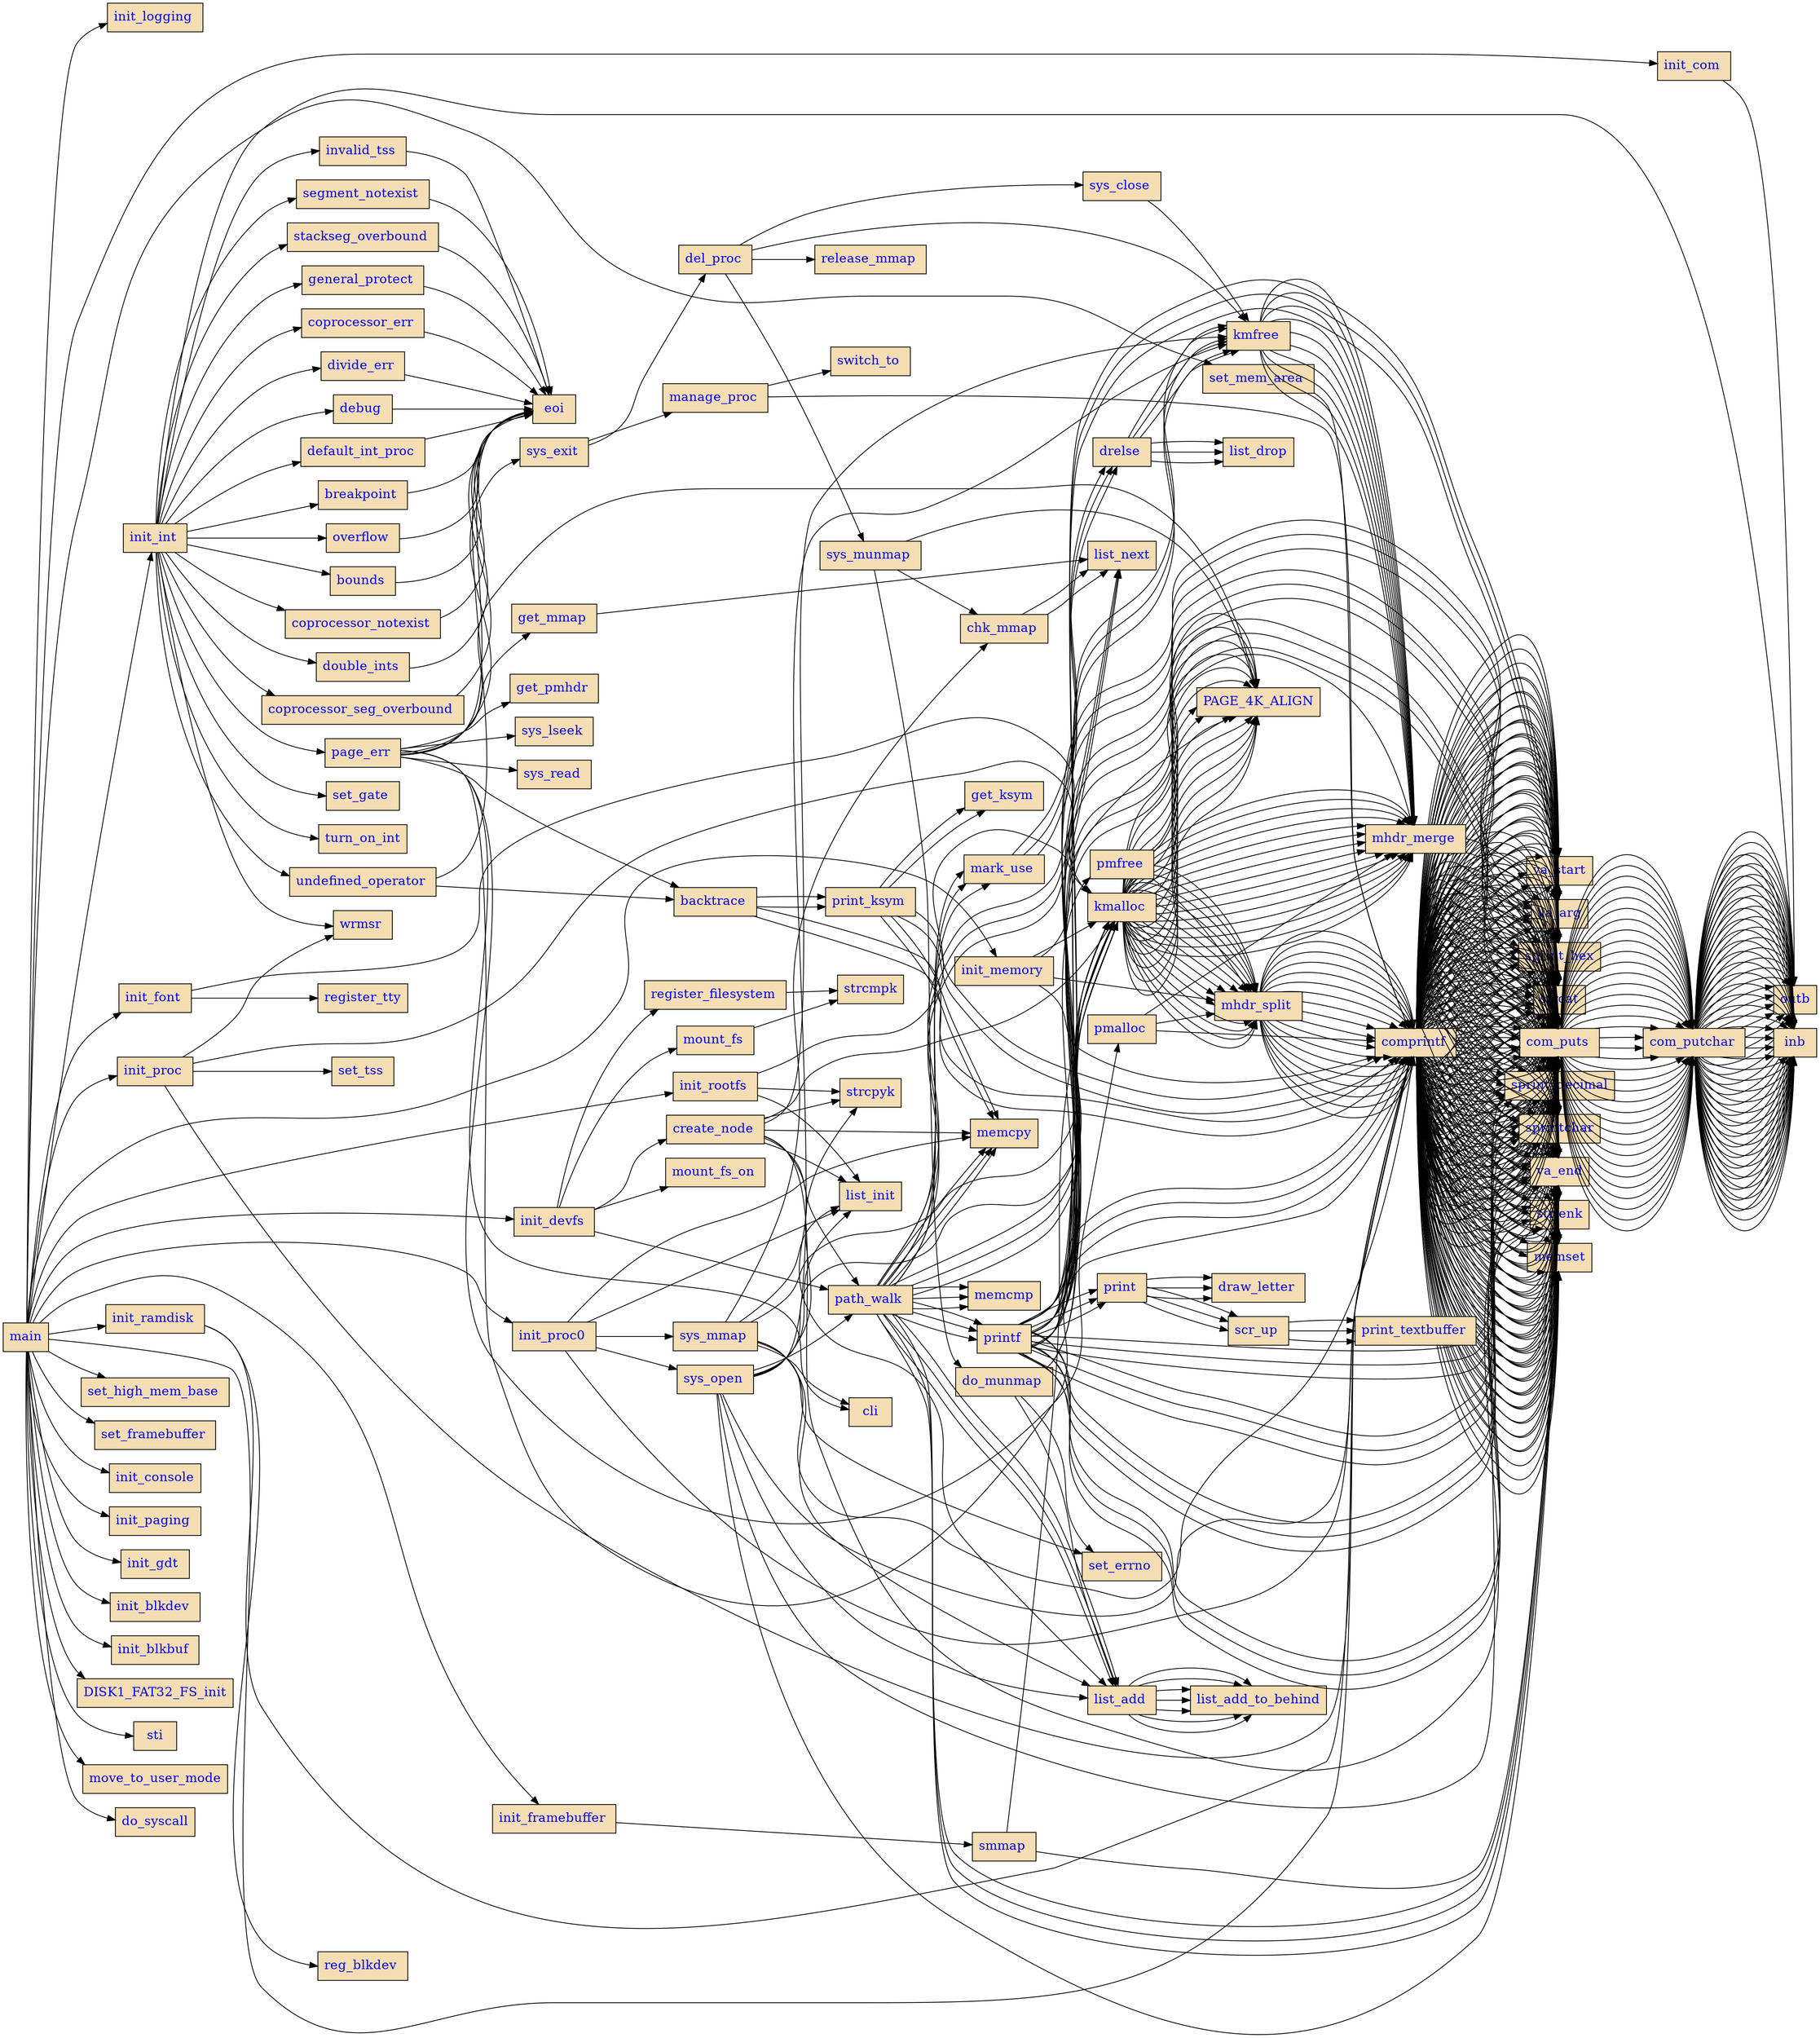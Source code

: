 digraph G{
	rankdir=LR;
	size="1920,1080";
	node [fontsize=16,fontcolor=blue,style=filled,fillcolor=Wheat,shape=box];
	"main" -> "init_logging ";
	"main" -> "init_com ";
	"init_com " -> "outb";
	"main" -> "comprintf ";
	"comprintf " -> "strlenk";
	"comprintf " -> "memset";
	"comprintf " -> "va_start";
	"comprintf " -> "va_arg";
	"comprintf " -> "sprint_hex";
	"comprintf " -> "strcat";
	"comprintf " -> "sprint_decimal";
	"comprintf " -> "sprintchar";
	"comprintf " -> "va_end";
	"comprintf " -> "com_puts ";
	"com_puts " -> "com_putchar ";
	"com_putchar " -> "inb";
	"com_putchar " -> "outb";
	"main" -> "set_high_mem_base ";
	"main" -> "set_mem_area ";
	"set_mem_area " -> "comprintf ";
	"comprintf " -> "strlenk";
	"comprintf " -> "memset";
	"comprintf " -> "va_start";
	"comprintf " -> "va_arg";
	"comprintf " -> "sprint_hex";
	"comprintf " -> "strcat";
	"comprintf " -> "sprint_decimal";
	"comprintf " -> "sprintchar";
	"comprintf " -> "va_end";
	"comprintf " -> "com_puts ";
	"com_puts " -> "com_putchar ";
	"com_putchar " -> "inb";
	"com_putchar " -> "outb";
	"main" -> "set_framebuffer ";
	"main" -> "init_memory ";
	"init_memory " -> "PAGE_4K_ALIGN";
	"init_memory " -> "comprintf ";
	"comprintf " -> "strlenk";
	"comprintf " -> "memset";
	"comprintf " -> "va_start";
	"comprintf " -> "va_arg";
	"comprintf " -> "sprint_hex";
	"comprintf " -> "strcat";
	"comprintf " -> "sprint_decimal";
	"comprintf " -> "sprintchar";
	"comprintf " -> "va_end";
	"comprintf " -> "com_puts ";
	"com_puts " -> "com_putchar ";
	"com_putchar " -> "inb";
	"com_putchar " -> "outb";
	"init_memory " -> "kmalloc ";
	"kmalloc " -> "PAGE_4K_ALIGN";
	"kmalloc " -> "mhdr_split ";
	"mhdr_split " -> "comprintf ";
	"comprintf " -> "strlenk";
	"comprintf " -> "memset";
	"comprintf " -> "va_start";
	"comprintf " -> "va_arg";
	"comprintf " -> "sprint_hex";
	"comprintf " -> "strcat";
	"comprintf " -> "sprint_decimal";
	"comprintf " -> "sprintchar";
	"comprintf " -> "va_end";
	"comprintf " -> "com_puts ";
	"com_puts " -> "com_putchar ";
	"com_putchar " -> "inb";
	"com_putchar " -> "outb";
	"kmalloc " -> "mhdr_merge ";
	"init_memory " -> "mhdr_split ";
	"mhdr_split " -> "comprintf ";
	"comprintf " -> "strlenk";
	"comprintf " -> "memset";
	"comprintf " -> "va_start";
	"comprintf " -> "va_arg";
	"comprintf " -> "sprint_hex";
	"comprintf " -> "strcat";
	"comprintf " -> "sprint_decimal";
	"comprintf " -> "sprintchar";
	"comprintf " -> "va_end";
	"comprintf " -> "com_puts ";
	"com_puts " -> "com_putchar ";
	"com_putchar " -> "inb";
	"com_putchar " -> "outb";
	"main" -> "init_int ";
	"init_int " -> "set_gate ";
	"init_int " -> "divide_err ";
	"divide_err " -> "eoi";
	"init_int " -> "debug ";
	"debug " -> "eoi";
	"init_int " -> "default_int_proc ";
	"default_int_proc " -> "eoi";
	"init_int " -> "breakpoint ";
	"breakpoint " -> "eoi";
	"init_int " -> "overflow ";
	"overflow " -> "eoi";
	"init_int " -> "bounds ";
	"bounds " -> "eoi";
	"init_int " -> "undefined_operator ";
	"undefined_operator " -> "eoi";
	"undefined_operator " -> "backtrace ";
	"backtrace " -> "comprintf ";
	"comprintf " -> "strlenk";
	"comprintf " -> "memset";
	"comprintf " -> "va_start";
	"comprintf " -> "va_arg";
	"comprintf " -> "sprint_hex";
	"comprintf " -> "strcat";
	"comprintf " -> "sprint_decimal";
	"comprintf " -> "sprintchar";
	"comprintf " -> "va_end";
	"comprintf " -> "com_puts ";
	"com_puts " -> "com_putchar ";
	"com_putchar " -> "inb";
	"com_putchar " -> "outb";
	"backtrace " -> "print_ksym ";
	"print_ksym " -> "get_ksym ";
	"print_ksym " -> "comprintf ";
	"comprintf " -> "strlenk";
	"comprintf " -> "memset";
	"comprintf " -> "va_start";
	"comprintf " -> "va_arg";
	"comprintf " -> "sprint_hex";
	"comprintf " -> "strcat";
	"comprintf " -> "sprint_decimal";
	"comprintf " -> "sprintchar";
	"comprintf " -> "va_end";
	"comprintf " -> "com_puts ";
	"com_puts " -> "com_putchar ";
	"com_putchar " -> "inb";
	"com_putchar " -> "outb";
	"print_ksym " -> "memcpy";
	"init_int " -> "coprocessor_notexist ";
	"coprocessor_notexist " -> "eoi";
	"init_int " -> "double_ints ";
	"double_ints " -> "eoi";
	"init_int " -> "coprocessor_seg_overbound ";
	"coprocessor_seg_overbound " -> "eoi";
	"init_int " -> "invalid_tss ";
	"invalid_tss " -> "eoi";
	"init_int " -> "segment_notexist ";
	"segment_notexist " -> "eoi";
	"init_int " -> "stackseg_overbound ";
	"stackseg_overbound " -> "eoi";
	"init_int " -> "general_protect ";
	"general_protect " -> "eoi";
	"init_int " -> "page_err ";
	"page_err " -> "cli";
	"page_err " -> "comprintf ";
	"comprintf " -> "strlenk";
	"comprintf " -> "memset";
	"comprintf " -> "va_start";
	"comprintf " -> "va_arg";
	"comprintf " -> "sprint_hex";
	"comprintf " -> "strcat";
	"comprintf " -> "sprint_decimal";
	"comprintf " -> "sprintchar";
	"comprintf " -> "va_end";
	"comprintf " -> "com_puts ";
	"com_puts " -> "com_putchar ";
	"com_putchar " -> "inb";
	"com_putchar " -> "outb";
	"page_err " -> "backtrace ";
	"backtrace " -> "comprintf ";
	"comprintf " -> "strlenk";
	"comprintf " -> "memset";
	"comprintf " -> "va_start";
	"comprintf " -> "va_arg";
	"comprintf " -> "sprint_hex";
	"comprintf " -> "strcat";
	"comprintf " -> "sprint_decimal";
	"comprintf " -> "sprintchar";
	"comprintf " -> "va_end";
	"comprintf " -> "com_puts ";
	"com_puts " -> "com_putchar ";
	"com_putchar " -> "inb";
	"com_putchar " -> "outb";
	"backtrace " -> "print_ksym ";
	"print_ksym " -> "get_ksym ";
	"print_ksym " -> "comprintf ";
	"comprintf " -> "strlenk";
	"comprintf " -> "memset";
	"comprintf " -> "va_start";
	"comprintf " -> "va_arg";
	"comprintf " -> "sprint_hex";
	"comprintf " -> "strcat";
	"comprintf " -> "sprint_decimal";
	"comprintf " -> "sprintchar";
	"comprintf " -> "va_end";
	"comprintf " -> "com_puts ";
	"com_puts " -> "com_putchar ";
	"com_putchar " -> "inb";
	"com_putchar " -> "outb";
	"print_ksym " -> "memcpy";
	"page_err " -> "get_mmap ";
	"get_mmap " -> "list_next";
	"page_err " -> "pmalloc ";
	"pmalloc " -> "mhdr_split ";
	"mhdr_split " -> "comprintf ";
	"comprintf " -> "strlenk";
	"comprintf " -> "memset";
	"comprintf " -> "va_start";
	"comprintf " -> "va_arg";
	"comprintf " -> "sprint_hex";
	"comprintf " -> "strcat";
	"comprintf " -> "sprint_decimal";
	"comprintf " -> "sprintchar";
	"comprintf " -> "va_end";
	"comprintf " -> "com_puts ";
	"com_puts " -> "com_putchar ";
	"com_putchar " -> "inb";
	"com_putchar " -> "outb";
	"pmalloc " -> "mhdr_merge ";
	"pmalloc " -> "comprintf ";
	"comprintf " -> "strlenk";
	"comprintf " -> "memset";
	"comprintf " -> "va_start";
	"comprintf " -> "va_arg";
	"comprintf " -> "sprint_hex";
	"comprintf " -> "strcat";
	"comprintf " -> "sprint_decimal";
	"comprintf " -> "sprintchar";
	"comprintf " -> "va_end";
	"comprintf " -> "com_puts ";
	"com_puts " -> "com_putchar ";
	"com_putchar " -> "inb";
	"com_putchar " -> "outb";
	"page_err " -> "PAGE_4K_ALIGN";
	"page_err " -> "get_pmhdr ";
	"page_err " -> "sys_lseek ";
	"page_err " -> "sys_read ";
	"page_err " -> "sys_exit ";
	"sys_exit " -> "del_proc ";
	"del_proc " -> "release_mmap ";
	"del_proc " -> "kmfree ";
	"kmfree " -> "mhdr_merge ";
	"del_proc " -> "sys_munmap ";
	"sys_munmap " -> "PAGE_4K_ALIGN";
	"sys_munmap " -> "chk_mmap ";
	"chk_mmap " -> "list_next";
	"sys_munmap " -> "do_munmap ";
	"do_munmap " -> "kmalloc ";
	"kmalloc " -> "PAGE_4K_ALIGN";
	"kmalloc " -> "mhdr_split ";
	"mhdr_split " -> "comprintf ";
	"comprintf " -> "strlenk";
	"comprintf " -> "memset";
	"comprintf " -> "va_start";
	"comprintf " -> "va_arg";
	"comprintf " -> "sprint_hex";
	"comprintf " -> "strcat";
	"comprintf " -> "sprint_decimal";
	"comprintf " -> "sprintchar";
	"comprintf " -> "va_end";
	"comprintf " -> "com_puts ";
	"com_puts " -> "com_putchar ";
	"com_putchar " -> "inb";
	"com_putchar " -> "outb";
	"kmalloc " -> "mhdr_merge ";
	"do_munmap " -> "list_add ";
	"list_add " -> "list_add_to_behind";
	"do_munmap " -> "pmfree ";
	"pmfree " -> "mhdr_split ";
	"mhdr_split " -> "comprintf ";
	"comprintf " -> "strlenk";
	"comprintf " -> "memset";
	"comprintf " -> "va_start";
	"comprintf " -> "va_arg";
	"comprintf " -> "sprint_hex";
	"comprintf " -> "strcat";
	"comprintf " -> "sprint_decimal";
	"comprintf " -> "sprintchar";
	"comprintf " -> "va_end";
	"comprintf " -> "com_puts ";
	"com_puts " -> "com_putchar ";
	"com_putchar " -> "inb";
	"com_putchar " -> "outb";
	"pmfree " -> "mhdr_merge ";
	"do_munmap " -> "set_errno ";
	"del_proc " -> "sys_close ";
	"sys_close " -> "kmfree ";
	"kmfree " -> "mhdr_merge ";
	"sys_exit " -> "manage_proc ";
	"manage_proc " -> "comprintf ";
	"comprintf " -> "strlenk";
	"comprintf " -> "memset";
	"comprintf " -> "va_start";
	"comprintf " -> "va_arg";
	"comprintf " -> "sprint_hex";
	"comprintf " -> "strcat";
	"comprintf " -> "sprint_decimal";
	"comprintf " -> "sprintchar";
	"comprintf " -> "va_end";
	"comprintf " -> "com_puts ";
	"com_puts " -> "com_putchar ";
	"com_putchar " -> "inb";
	"com_putchar " -> "outb";
	"manage_proc " -> "switch_to ";
	"page_err " -> "eoi";
	"init_int " -> "coprocessor_err ";
	"coprocessor_err " -> "eoi";
	"init_int " -> "outb";
	"init_int " -> "turn_on_int";
	"init_int " -> "wrmsr ";
	"main" -> "init_console";
	"main" -> "init_framebuffer ";
	"init_framebuffer " -> "smmap ";
	"smmap " -> "kmalloc ";
	"kmalloc " -> "PAGE_4K_ALIGN";
	"kmalloc " -> "mhdr_split ";
	"mhdr_split " -> "comprintf ";
	"comprintf " -> "strlenk";
	"comprintf " -> "memset";
	"comprintf " -> "va_start";
	"comprintf " -> "va_arg";
	"comprintf " -> "sprint_hex";
	"comprintf " -> "strcat";
	"comprintf " -> "sprint_decimal";
	"comprintf " -> "sprintchar";
	"comprintf " -> "va_end";
	"comprintf " -> "com_puts ";
	"com_puts " -> "com_putchar ";
	"com_putchar " -> "inb";
	"com_putchar " -> "outb";
	"kmalloc " -> "mhdr_merge ";
	"smmap " -> "memset";
	"main" -> "init_font ";
	"init_font " -> "kmalloc ";
	"kmalloc " -> "PAGE_4K_ALIGN";
	"kmalloc " -> "mhdr_split ";
	"mhdr_split " -> "comprintf ";
	"comprintf " -> "strlenk";
	"comprintf " -> "memset";
	"comprintf " -> "va_start";
	"comprintf " -> "va_arg";
	"comprintf " -> "sprint_hex";
	"comprintf " -> "strcat";
	"comprintf " -> "sprint_decimal";
	"comprintf " -> "sprintchar";
	"comprintf " -> "va_end";
	"comprintf " -> "com_puts ";
	"com_puts " -> "com_putchar ";
	"com_putchar " -> "inb";
	"com_putchar " -> "outb";
	"kmalloc " -> "mhdr_merge ";
	"init_font " -> "register_tty";
	"main" -> "init_paging ";
	"main" -> "init_gdt ";
	"main" -> "init_blkdev ";
	"main" -> "init_blkbuf ";
	"main" -> "init_ramdisk ";
	"init_ramdisk " -> "comprintf ";
	"comprintf " -> "strlenk";
	"comprintf " -> "memset";
	"comprintf " -> "va_start";
	"comprintf " -> "va_arg";
	"comprintf " -> "sprint_hex";
	"comprintf " -> "strcat";
	"comprintf " -> "sprint_decimal";
	"comprintf " -> "sprintchar";
	"comprintf " -> "va_end";
	"comprintf " -> "com_puts ";
	"com_puts " -> "com_putchar ";
	"com_putchar " -> "inb";
	"com_putchar " -> "outb";
	"init_ramdisk " -> "reg_blkdev ";
	"main" -> "init_rootfs ";
	"init_rootfs " -> "kmalloc ";
	"kmalloc " -> "PAGE_4K_ALIGN";
	"kmalloc " -> "mhdr_split ";
	"mhdr_split " -> "comprintf ";
	"comprintf " -> "strlenk";
	"comprintf " -> "memset";
	"comprintf " -> "va_start";
	"comprintf " -> "va_arg";
	"comprintf " -> "sprint_hex";
	"comprintf " -> "strcat";
	"comprintf " -> "sprint_decimal";
	"comprintf " -> "sprintchar";
	"comprintf " -> "va_end";
	"comprintf " -> "com_puts ";
	"com_puts " -> "com_putchar ";
	"com_putchar " -> "inb";
	"com_putchar " -> "outb";
	"kmalloc " -> "mhdr_merge ";
	"init_rootfs " -> "strcpyk";
	"init_rootfs " -> "list_init";
	"main" -> "init_proc ";
	"init_proc " -> "kmalloc ";
	"kmalloc " -> "PAGE_4K_ALIGN";
	"kmalloc " -> "mhdr_split ";
	"mhdr_split " -> "comprintf ";
	"comprintf " -> "strlenk";
	"comprintf " -> "memset";
	"comprintf " -> "va_start";
	"comprintf " -> "va_arg";
	"comprintf " -> "sprint_hex";
	"comprintf " -> "strcat";
	"comprintf " -> "sprint_decimal";
	"comprintf " -> "sprintchar";
	"comprintf " -> "va_end";
	"comprintf " -> "com_puts ";
	"com_puts " -> "com_putchar ";
	"com_putchar " -> "inb";
	"com_putchar " -> "outb";
	"kmalloc " -> "mhdr_merge ";
	"init_proc " -> "set_tss ";
	"init_proc " -> "wrmsr ";
	"init_proc " -> "comprintf ";
	"comprintf " -> "strlenk";
	"comprintf " -> "memset";
	"comprintf " -> "va_start";
	"comprintf " -> "va_arg";
	"comprintf " -> "sprint_hex";
	"comprintf " -> "strcat";
	"comprintf " -> "sprint_decimal";
	"comprintf " -> "sprintchar";
	"comprintf " -> "va_end";
	"comprintf " -> "com_puts ";
	"com_puts " -> "com_putchar ";
	"com_putchar " -> "inb";
	"com_putchar " -> "outb";
	"main" -> "DISK1_FAT32_FS_init";
	"main" -> "init_devfs ";
	"init_devfs " -> "register_filesystem ";
	"register_filesystem " -> "strcmpk";
	"init_devfs " -> "mount_fs ";
	"mount_fs " -> "strcmpk";
	"init_devfs " -> "path_walk ";
	"path_walk " -> "memcmp";
	"path_walk " -> "list_next";
	"path_walk " -> "kmalloc ";
	"kmalloc " -> "PAGE_4K_ALIGN";
	"kmalloc " -> "mhdr_split ";
	"mhdr_split " -> "comprintf ";
	"comprintf " -> "strlenk";
	"comprintf " -> "memset";
	"comprintf " -> "va_start";
	"comprintf " -> "va_arg";
	"comprintf " -> "sprint_hex";
	"comprintf " -> "strcat";
	"comprintf " -> "sprint_decimal";
	"comprintf " -> "sprintchar";
	"comprintf " -> "va_end";
	"comprintf " -> "com_puts ";
	"com_puts " -> "com_putchar ";
	"com_putchar " -> "inb";
	"com_putchar " -> "outb";
	"kmalloc " -> "mhdr_merge ";
	"path_walk " -> "memset";
	"path_walk " -> "memcpy";
	"path_walk " -> "printf ";
	"printf " -> "strlenk";
	"printf " -> "kmalloc ";
	"kmalloc " -> "PAGE_4K_ALIGN";
	"kmalloc " -> "mhdr_split ";
	"mhdr_split " -> "comprintf ";
	"comprintf " -> "strlenk";
	"comprintf " -> "memset";
	"comprintf " -> "va_start";
	"comprintf " -> "va_arg";
	"comprintf " -> "sprint_hex";
	"comprintf " -> "strcat";
	"comprintf " -> "sprint_decimal";
	"comprintf " -> "sprintchar";
	"comprintf " -> "va_end";
	"comprintf " -> "com_puts ";
	"com_puts " -> "com_putchar ";
	"com_putchar " -> "inb";
	"com_putchar " -> "outb";
	"kmalloc " -> "mhdr_merge ";
	"printf " -> "va_start";
	"printf " -> "va_arg";
	"printf " -> "sprint_hex";
	"printf " -> "strcat";
	"printf " -> "sprint_decimal";
	"printf " -> "sprintchar";
	"printf " -> "va_end";
	"printf " -> "print ";
	"print " -> "draw_letter ";
	"print " -> "scr_up ";
	"scr_up " -> "print_textbuffer ";
	"printf " -> "comprintf ";
	"comprintf " -> "strlenk";
	"comprintf " -> "memset";
	"comprintf " -> "va_start";
	"comprintf " -> "va_arg";
	"comprintf " -> "sprint_hex";
	"comprintf " -> "strcat";
	"comprintf " -> "sprint_decimal";
	"comprintf " -> "sprintchar";
	"comprintf " -> "va_end";
	"comprintf " -> "com_puts ";
	"com_puts " -> "com_putchar ";
	"com_putchar " -> "inb";
	"com_putchar " -> "outb";
	"printf " -> "kmfree ";
	"kmfree " -> "mhdr_merge ";
	"path_walk " -> "list_add ";
	"list_add " -> "list_add_to_behind";
	"path_walk " -> "mark_use ";
	"mark_use " -> "drelse ";
	"drelse " -> "list_drop";
	"drelse " -> "kmfree ";
	"kmfree " -> "mhdr_merge ";
	"init_devfs " -> "mount_fs_on ";
	"init_devfs " -> "create_node ";
	"create_node " -> "kmalloc ";
	"kmalloc " -> "PAGE_4K_ALIGN";
	"kmalloc " -> "mhdr_split ";
	"mhdr_split " -> "comprintf ";
	"comprintf " -> "strlenk";
	"comprintf " -> "memset";
	"comprintf " -> "va_start";
	"comprintf " -> "va_arg";
	"comprintf " -> "sprint_hex";
	"comprintf " -> "strcat";
	"comprintf " -> "sprint_decimal";
	"comprintf " -> "sprintchar";
	"comprintf " -> "va_end";
	"comprintf " -> "com_puts ";
	"com_puts " -> "com_putchar ";
	"com_putchar " -> "inb";
	"com_putchar " -> "outb";
	"kmalloc " -> "mhdr_merge ";
	"create_node " -> "memcpy";
	"create_node " -> "path_walk ";
	"path_walk " -> "memcmp";
	"path_walk " -> "list_next";
	"path_walk " -> "kmalloc ";
	"kmalloc " -> "PAGE_4K_ALIGN";
	"kmalloc " -> "mhdr_split ";
	"mhdr_split " -> "comprintf ";
	"comprintf " -> "strlenk";
	"comprintf " -> "memset";
	"comprintf " -> "va_start";
	"comprintf " -> "va_arg";
	"comprintf " -> "sprint_hex";
	"comprintf " -> "strcat";
	"comprintf " -> "sprint_decimal";
	"comprintf " -> "sprintchar";
	"comprintf " -> "va_end";
	"comprintf " -> "com_puts ";
	"com_puts " -> "com_putchar ";
	"com_putchar " -> "inb";
	"com_putchar " -> "outb";
	"kmalloc " -> "mhdr_merge ";
	"path_walk " -> "memset";
	"path_walk " -> "memcpy";
	"path_walk " -> "printf ";
	"printf " -> "strlenk";
	"printf " -> "kmalloc ";
	"kmalloc " -> "PAGE_4K_ALIGN";
	"kmalloc " -> "mhdr_split ";
	"mhdr_split " -> "comprintf ";
	"comprintf " -> "strlenk";
	"comprintf " -> "memset";
	"comprintf " -> "va_start";
	"comprintf " -> "va_arg";
	"comprintf " -> "sprint_hex";
	"comprintf " -> "strcat";
	"comprintf " -> "sprint_decimal";
	"comprintf " -> "sprintchar";
	"comprintf " -> "va_end";
	"comprintf " -> "com_puts ";
	"com_puts " -> "com_putchar ";
	"com_putchar " -> "inb";
	"com_putchar " -> "outb";
	"kmalloc " -> "mhdr_merge ";
	"printf " -> "va_start";
	"printf " -> "va_arg";
	"printf " -> "sprint_hex";
	"printf " -> "strcat";
	"printf " -> "sprint_decimal";
	"printf " -> "sprintchar";
	"printf " -> "va_end";
	"printf " -> "print ";
	"print " -> "draw_letter ";
	"print " -> "scr_up ";
	"scr_up " -> "print_textbuffer ";
	"printf " -> "comprintf ";
	"comprintf " -> "strlenk";
	"comprintf " -> "memset";
	"comprintf " -> "va_start";
	"comprintf " -> "va_arg";
	"comprintf " -> "sprint_hex";
	"comprintf " -> "strcat";
	"comprintf " -> "sprint_decimal";
	"comprintf " -> "sprintchar";
	"comprintf " -> "va_end";
	"comprintf " -> "com_puts ";
	"com_puts " -> "com_putchar ";
	"com_putchar " -> "inb";
	"com_putchar " -> "outb";
	"printf " -> "kmfree ";
	"kmfree " -> "mhdr_merge ";
	"path_walk " -> "list_add ";
	"list_add " -> "list_add_to_behind";
	"path_walk " -> "mark_use ";
	"mark_use " -> "drelse ";
	"drelse " -> "list_drop";
	"drelse " -> "kmfree ";
	"kmfree " -> "mhdr_merge ";
	"create_node " -> "kmfree ";
	"kmfree " -> "mhdr_merge ";
	"create_node " -> "strlenk";
	"create_node " -> "strcpyk";
	"create_node " -> "list_init";
	"create_node " -> "list_add ";
	"list_add " -> "list_add_to_behind";
	"main" -> "init_proc0 ";
	"init_proc0 " -> "sys_open ";
	"sys_open " -> "kmalloc ";
	"kmalloc " -> "PAGE_4K_ALIGN";
	"kmalloc " -> "mhdr_split ";
	"mhdr_split " -> "comprintf ";
	"comprintf " -> "strlenk";
	"comprintf " -> "memset";
	"comprintf " -> "va_start";
	"comprintf " -> "va_arg";
	"comprintf " -> "sprint_hex";
	"comprintf " -> "strcat";
	"comprintf " -> "sprint_decimal";
	"comprintf " -> "sprintchar";
	"comprintf " -> "va_end";
	"comprintf " -> "com_puts ";
	"com_puts " -> "com_putchar ";
	"com_putchar " -> "inb";
	"com_putchar " -> "outb";
	"kmalloc " -> "mhdr_merge ";
	"sys_open " -> "memset";
	"sys_open " -> "strlenk";
	"sys_open " -> "kmfree ";
	"kmfree " -> "mhdr_merge ";
	"sys_open " -> "strcpyk";
	"sys_open " -> "path_walk ";
	"path_walk " -> "memcmp";
	"path_walk " -> "list_next";
	"path_walk " -> "kmalloc ";
	"kmalloc " -> "PAGE_4K_ALIGN";
	"kmalloc " -> "mhdr_split ";
	"mhdr_split " -> "comprintf ";
	"comprintf " -> "strlenk";
	"comprintf " -> "memset";
	"comprintf " -> "va_start";
	"comprintf " -> "va_arg";
	"comprintf " -> "sprint_hex";
	"comprintf " -> "strcat";
	"comprintf " -> "sprint_decimal";
	"comprintf " -> "sprintchar";
	"comprintf " -> "va_end";
	"comprintf " -> "com_puts ";
	"com_puts " -> "com_putchar ";
	"com_putchar " -> "inb";
	"com_putchar " -> "outb";
	"kmalloc " -> "mhdr_merge ";
	"path_walk " -> "memset";
	"path_walk " -> "memcpy";
	"path_walk " -> "printf ";
	"printf " -> "strlenk";
	"printf " -> "kmalloc ";
	"kmalloc " -> "PAGE_4K_ALIGN";
	"kmalloc " -> "mhdr_split ";
	"mhdr_split " -> "comprintf ";
	"comprintf " -> "strlenk";
	"comprintf " -> "memset";
	"comprintf " -> "va_start";
	"comprintf " -> "va_arg";
	"comprintf " -> "sprint_hex";
	"comprintf " -> "strcat";
	"comprintf " -> "sprint_decimal";
	"comprintf " -> "sprintchar";
	"comprintf " -> "va_end";
	"comprintf " -> "com_puts ";
	"com_puts " -> "com_putchar ";
	"com_putchar " -> "inb";
	"com_putchar " -> "outb";
	"kmalloc " -> "mhdr_merge ";
	"printf " -> "va_start";
	"printf " -> "va_arg";
	"printf " -> "sprint_hex";
	"printf " -> "strcat";
	"printf " -> "sprint_decimal";
	"printf " -> "sprintchar";
	"printf " -> "va_end";
	"printf " -> "print ";
	"print " -> "draw_letter ";
	"print " -> "scr_up ";
	"scr_up " -> "print_textbuffer ";
	"printf " -> "comprintf ";
	"comprintf " -> "strlenk";
	"comprintf " -> "memset";
	"comprintf " -> "va_start";
	"comprintf " -> "va_arg";
	"comprintf " -> "sprint_hex";
	"comprintf " -> "strcat";
	"comprintf " -> "sprint_decimal";
	"comprintf " -> "sprintchar";
	"comprintf " -> "va_end";
	"comprintf " -> "com_puts ";
	"com_puts " -> "com_putchar ";
	"com_putchar " -> "inb";
	"com_putchar " -> "outb";
	"printf " -> "kmfree ";
	"kmfree " -> "mhdr_merge ";
	"path_walk " -> "list_add ";
	"list_add " -> "list_add_to_behind";
	"path_walk " -> "mark_use ";
	"mark_use " -> "drelse ";
	"drelse " -> "list_drop";
	"drelse " -> "kmfree ";
	"kmfree " -> "mhdr_merge ";
	"sys_open " -> "list_init";
	"sys_open " -> "list_add ";
	"list_add " -> "list_add_to_behind";
	"sys_open " -> "comprintf ";
	"comprintf " -> "strlenk";
	"comprintf " -> "memset";
	"comprintf " -> "va_start";
	"comprintf " -> "va_arg";
	"comprintf " -> "sprint_hex";
	"comprintf " -> "strcat";
	"comprintf " -> "sprint_decimal";
	"comprintf " -> "sprintchar";
	"comprintf " -> "va_end";
	"comprintf " -> "com_puts ";
	"com_puts " -> "com_putchar ";
	"com_putchar " -> "inb";
	"com_putchar " -> "outb";
	"init_proc0 " -> "memcpy";
	"init_proc0 " -> "comprintf ";
	"comprintf " -> "strlenk";
	"comprintf " -> "memset";
	"comprintf " -> "va_start";
	"comprintf " -> "va_arg";
	"comprintf " -> "sprint_hex";
	"comprintf " -> "strcat";
	"comprintf " -> "sprint_decimal";
	"comprintf " -> "sprintchar";
	"comprintf " -> "va_end";
	"comprintf " -> "com_puts ";
	"com_puts " -> "com_putchar ";
	"com_putchar " -> "inb";
	"com_putchar " -> "outb";
	"init_proc0 " -> "sys_mmap ";
	"sys_mmap " -> "cli";
	"sys_mmap " -> "comprintf ";
	"comprintf " -> "strlenk";
	"comprintf " -> "memset";
	"comprintf " -> "va_start";
	"comprintf " -> "va_arg";
	"comprintf " -> "sprint_hex";
	"comprintf " -> "strcat";
	"comprintf " -> "sprint_decimal";
	"comprintf " -> "sprintchar";
	"comprintf " -> "va_end";
	"comprintf " -> "com_puts ";
	"com_puts " -> "com_putchar ";
	"com_putchar " -> "inb";
	"com_putchar " -> "outb";
	"sys_mmap " -> "chk_mmap ";
	"chk_mmap " -> "list_next";
	"sys_mmap " -> "set_errno ";
	"sys_mmap " -> "kmalloc ";
	"kmalloc " -> "PAGE_4K_ALIGN";
	"kmalloc " -> "mhdr_split ";
	"mhdr_split " -> "comprintf ";
	"comprintf " -> "strlenk";
	"comprintf " -> "memset";
	"comprintf " -> "va_start";
	"comprintf " -> "va_arg";
	"comprintf " -> "sprint_hex";
	"comprintf " -> "strcat";
	"comprintf " -> "sprint_decimal";
	"comprintf " -> "sprintchar";
	"comprintf " -> "va_end";
	"comprintf " -> "com_puts ";
	"com_puts " -> "com_putchar ";
	"com_putchar " -> "inb";
	"com_putchar " -> "outb";
	"kmalloc " -> "mhdr_merge ";
	"sys_mmap " -> "list_init";
	"sys_mmap " -> "list_add ";
	"list_add " -> "list_add_to_behind";
	"init_proc0 " -> "list_init";
	"main" -> "sti";
	"main" -> "move_to_user_mode";
	"main" -> "do_syscall";
}